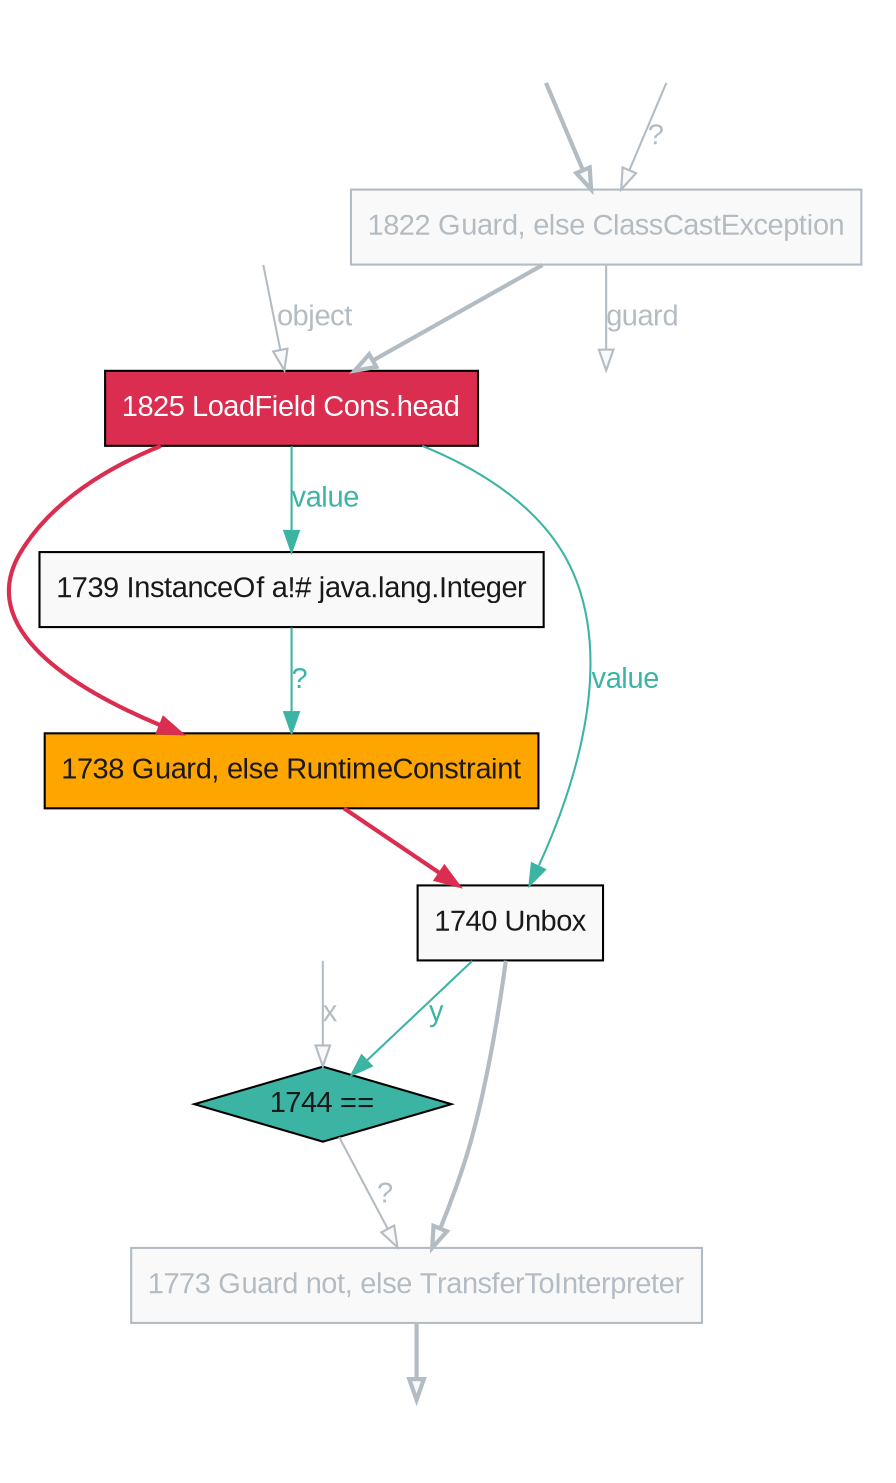 digraph G {
  graph [bgcolor="white"];
  node1191 [style="invis",label=""];
  node1738 [label="1738 Guard, else RuntimeConstraint",shape="rectangle",fontname="Arial",style="filled",color="black",fillcolor="#ffa500",fontcolor="#1a1919"];
  node1739 [label="1739 InstanceOf a!# java.lang.Integer",shape="rectangle",fontname="Arial",style="filled",color="black",fillcolor="#f9f9f9",fontcolor="#1a1919"];
  node1740 [label="1740 Unbox",shape="rectangle",fontname="Arial",style="filled",color="black",fillcolor="#f9f9f9",fontcolor="#1a1919"];
  node1744 [label="1744 ==",shape="diamond",fontname="Arial",style="filled",color="black",fillcolor="#3cb4a4",fontcolor="#1a1919"];
  node1751 [style="invis",label=""];
  node1773 [label="1773 Guard not, else TransferToInterpreter",shape="rectangle",fontname="Arial",style="filled",color="#b3bbc3",fillcolor="#f9f9f9",fontcolor="#b3bbc3"];
  node1775 [style="invis",label=""];
  node1783 [style="invis",label=""];
  node1822 [label="1822 Guard, else ClassCastException",shape="rectangle",fontname="Arial",style="filled",color="#b3bbc3",fillcolor="#f9f9f9",fontcolor="#b3bbc3"];
  node1824 [style="invis",label=""];
  node1825 [label="1825 LoadField Cons.head",shape="rectangle",fontname="Arial",style="filled",color="black",fillcolor="#da2d4f",fontcolor="#ffffff"];
  node1827 [style="invis",label=""];
  node1836 [style="invis",label=""];
  node1739 -> node1738 [label="?",fontname="arial",color="#3cb4a4",fontcolor="#3cb4a4"];
  node1738 -> node1740 [fontname="arial",color="#da2d4f",fontcolor="#da2d4f",penwidth="2"];
  node1825 -> node1739 [label="value",fontname="arial",color="#3cb4a4",fontcolor="#3cb4a4"];
  node1740 -> node1773 [fontname="arial",color="#b3bbc3",fontcolor="#b3bbc3",penwidth="2",fillcolor="#f9f9f9"];
  node1191 -> node1744 [label="x",fontname="arial",color="#b3bbc3",fontcolor="#b3bbc3",fillcolor="#f9f9f9"];
  node1740 -> node1744 [label="y",fontname="arial",color="#3cb4a4",fontcolor="#3cb4a4"];
  node1744 -> node1773 [label="?",fontname="arial",color="#b3bbc3",fontcolor="#b3bbc3",fillcolor="#f9f9f9"];
  node1773 -> node1775 [fontname="arial",color="#b3bbc3",fontcolor="#b3bbc3",penwidth="2",fillcolor="#f9f9f9"];
  node1836 -> node1822 [label="?",fontname="arial",color="#b3bbc3",fontcolor="#b3bbc3",fillcolor="#f9f9f9"];
  node1822 -> node1825 [fontname="arial",color="#b3bbc3",fontcolor="#b3bbc3",penwidth="2",fillcolor="#f9f9f9"];
  node1822 -> node1824 [label="guard",fontname="arial",color="#b3bbc3",fontcolor="#b3bbc3",fillcolor="#f9f9f9"];
  node1825 -> node1738 [fontname="arial",color="#da2d4f",fontcolor="#da2d4f",penwidth="2"];
  node1827 -> node1822 [fontname="arial",color="#b3bbc3",fontcolor="#b3bbc3",penwidth="2",fillcolor="#f9f9f9"];
  node1825 -> node1740 [label="value",fontname="arial",color="#3cb4a4",fontcolor="#3cb4a4"];
  node1783 -> node1825 [label="object",fontname="arial",color="#b3bbc3",fontcolor="#b3bbc3",fillcolor="#f9f9f9"];
}

